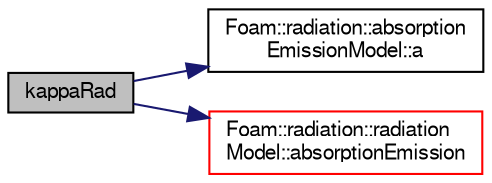 digraph "kappaRad"
{
  bgcolor="transparent";
  edge [fontname="FreeSans",fontsize="10",labelfontname="FreeSans",labelfontsize="10"];
  node [fontname="FreeSans",fontsize="10",shape=record];
  rankdir="LR";
  Node1 [label="kappaRad",height=0.2,width=0.4,color="black", fillcolor="grey75", style="filled" fontcolor="black"];
  Node1 -> Node2 [color="midnightblue",fontsize="10",style="solid",fontname="FreeSans"];
  Node2 [label="Foam::radiation::absorption\lEmissionModel::a",height=0.2,width=0.4,color="black",URL="$a00012.html#ab89649e473c482beb57af109bcc2bc78",tooltip="Absorption coefficient (net) "];
  Node1 -> Node3 [color="midnightblue",fontsize="10",style="solid",fontname="FreeSans"];
  Node3 [label="Foam::radiation::radiation\lModel::absorptionEmission",height=0.2,width=0.4,color="red",URL="$a02001.html#ac192d72661f0e094e53ac6a2ca9b311f",tooltip="Access to absorptionEmission model. "];
}
